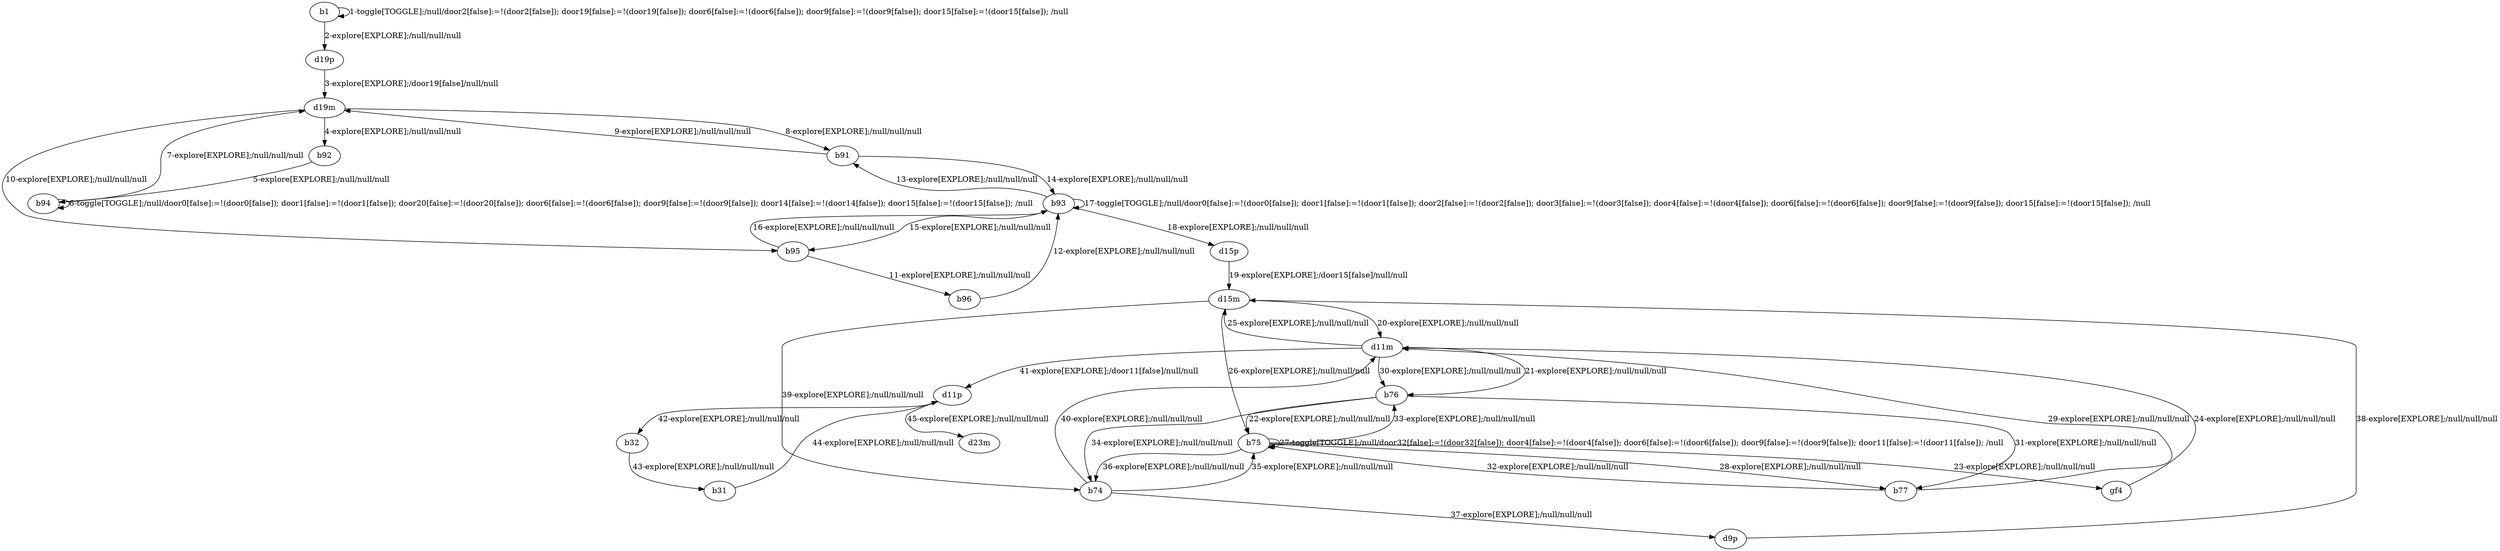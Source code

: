 # Total number of goals covered by this test: 1
# gf4 --> d11m

digraph g {
"b1" -> "b1" [label = "1-toggle[TOGGLE];/null/door2[false]:=!(door2[false]); door19[false]:=!(door19[false]); door6[false]:=!(door6[false]); door9[false]:=!(door9[false]); door15[false]:=!(door15[false]); /null"];
"b1" -> "d19p" [label = "2-explore[EXPLORE];/null/null/null"];
"d19p" -> "d19m" [label = "3-explore[EXPLORE];/door19[false]/null/null"];
"d19m" -> "b92" [label = "4-explore[EXPLORE];/null/null/null"];
"b92" -> "b94" [label = "5-explore[EXPLORE];/null/null/null"];
"b94" -> "b94" [label = "6-toggle[TOGGLE];/null/door0[false]:=!(door0[false]); door1[false]:=!(door1[false]); door20[false]:=!(door20[false]); door6[false]:=!(door6[false]); door9[false]:=!(door9[false]); door14[false]:=!(door14[false]); door15[false]:=!(door15[false]); /null"];
"b94" -> "d19m" [label = "7-explore[EXPLORE];/null/null/null"];
"d19m" -> "b91" [label = "8-explore[EXPLORE];/null/null/null"];
"b91" -> "d19m" [label = "9-explore[EXPLORE];/null/null/null"];
"d19m" -> "b95" [label = "10-explore[EXPLORE];/null/null/null"];
"b95" -> "b96" [label = "11-explore[EXPLORE];/null/null/null"];
"b96" -> "b93" [label = "12-explore[EXPLORE];/null/null/null"];
"b93" -> "b91" [label = "13-explore[EXPLORE];/null/null/null"];
"b91" -> "b93" [label = "14-explore[EXPLORE];/null/null/null"];
"b93" -> "b95" [label = "15-explore[EXPLORE];/null/null/null"];
"b95" -> "b93" [label = "16-explore[EXPLORE];/null/null/null"];
"b93" -> "b93" [label = "17-toggle[TOGGLE];/null/door0[false]:=!(door0[false]); door1[false]:=!(door1[false]); door2[false]:=!(door2[false]); door3[false]:=!(door3[false]); door4[false]:=!(door4[false]); door6[false]:=!(door6[false]); door9[false]:=!(door9[false]); door15[false]:=!(door15[false]); /null"];
"b93" -> "d15p" [label = "18-explore[EXPLORE];/null/null/null"];
"d15p" -> "d15m" [label = "19-explore[EXPLORE];/door15[false]/null/null"];
"d15m" -> "d11m" [label = "20-explore[EXPLORE];/null/null/null"];
"d11m" -> "b76" [label = "21-explore[EXPLORE];/null/null/null"];
"b76" -> "b75" [label = "22-explore[EXPLORE];/null/null/null"];
"b75" -> "gf4" [label = "23-explore[EXPLORE];/null/null/null"];
"gf4" -> "d11m" [label = "24-explore[EXPLORE];/null/null/null"];
"d11m" -> "d15m" [label = "25-explore[EXPLORE];/null/null/null"];
"d15m" -> "b75" [label = "26-explore[EXPLORE];/null/null/null"];
"b75" -> "b75" [label = "27-toggle[TOGGLE];/null/door32[false]:=!(door32[false]); door4[false]:=!(door4[false]); door6[false]:=!(door6[false]); door9[false]:=!(door9[false]); door11[false]:=!(door11[false]); /null"];
"b75" -> "b77" [label = "28-explore[EXPLORE];/null/null/null"];
"b77" -> "d11m" [label = "29-explore[EXPLORE];/null/null/null"];
"d11m" -> "b76" [label = "30-explore[EXPLORE];/null/null/null"];
"b76" -> "b77" [label = "31-explore[EXPLORE];/null/null/null"];
"b77" -> "b75" [label = "32-explore[EXPLORE];/null/null/null"];
"b75" -> "b76" [label = "33-explore[EXPLORE];/null/null/null"];
"b76" -> "b74" [label = "34-explore[EXPLORE];/null/null/null"];
"b74" -> "b75" [label = "35-explore[EXPLORE];/null/null/null"];
"b75" -> "b74" [label = "36-explore[EXPLORE];/null/null/null"];
"b74" -> "d9p" [label = "37-explore[EXPLORE];/null/null/null"];
"d9p" -> "d15m" [label = "38-explore[EXPLORE];/null/null/null"];
"d15m" -> "b74" [label = "39-explore[EXPLORE];/null/null/null"];
"b74" -> "d11m" [label = "40-explore[EXPLORE];/null/null/null"];
"d11m" -> "d11p" [label = "41-explore[EXPLORE];/door11[false]/null/null"];
"d11p" -> "b32" [label = "42-explore[EXPLORE];/null/null/null"];
"b32" -> "b31" [label = "43-explore[EXPLORE];/null/null/null"];
"b31" -> "d11p" [label = "44-explore[EXPLORE];/null/null/null"];
"d11p" -> "d23m" [label = "45-explore[EXPLORE];/null/null/null"];
}